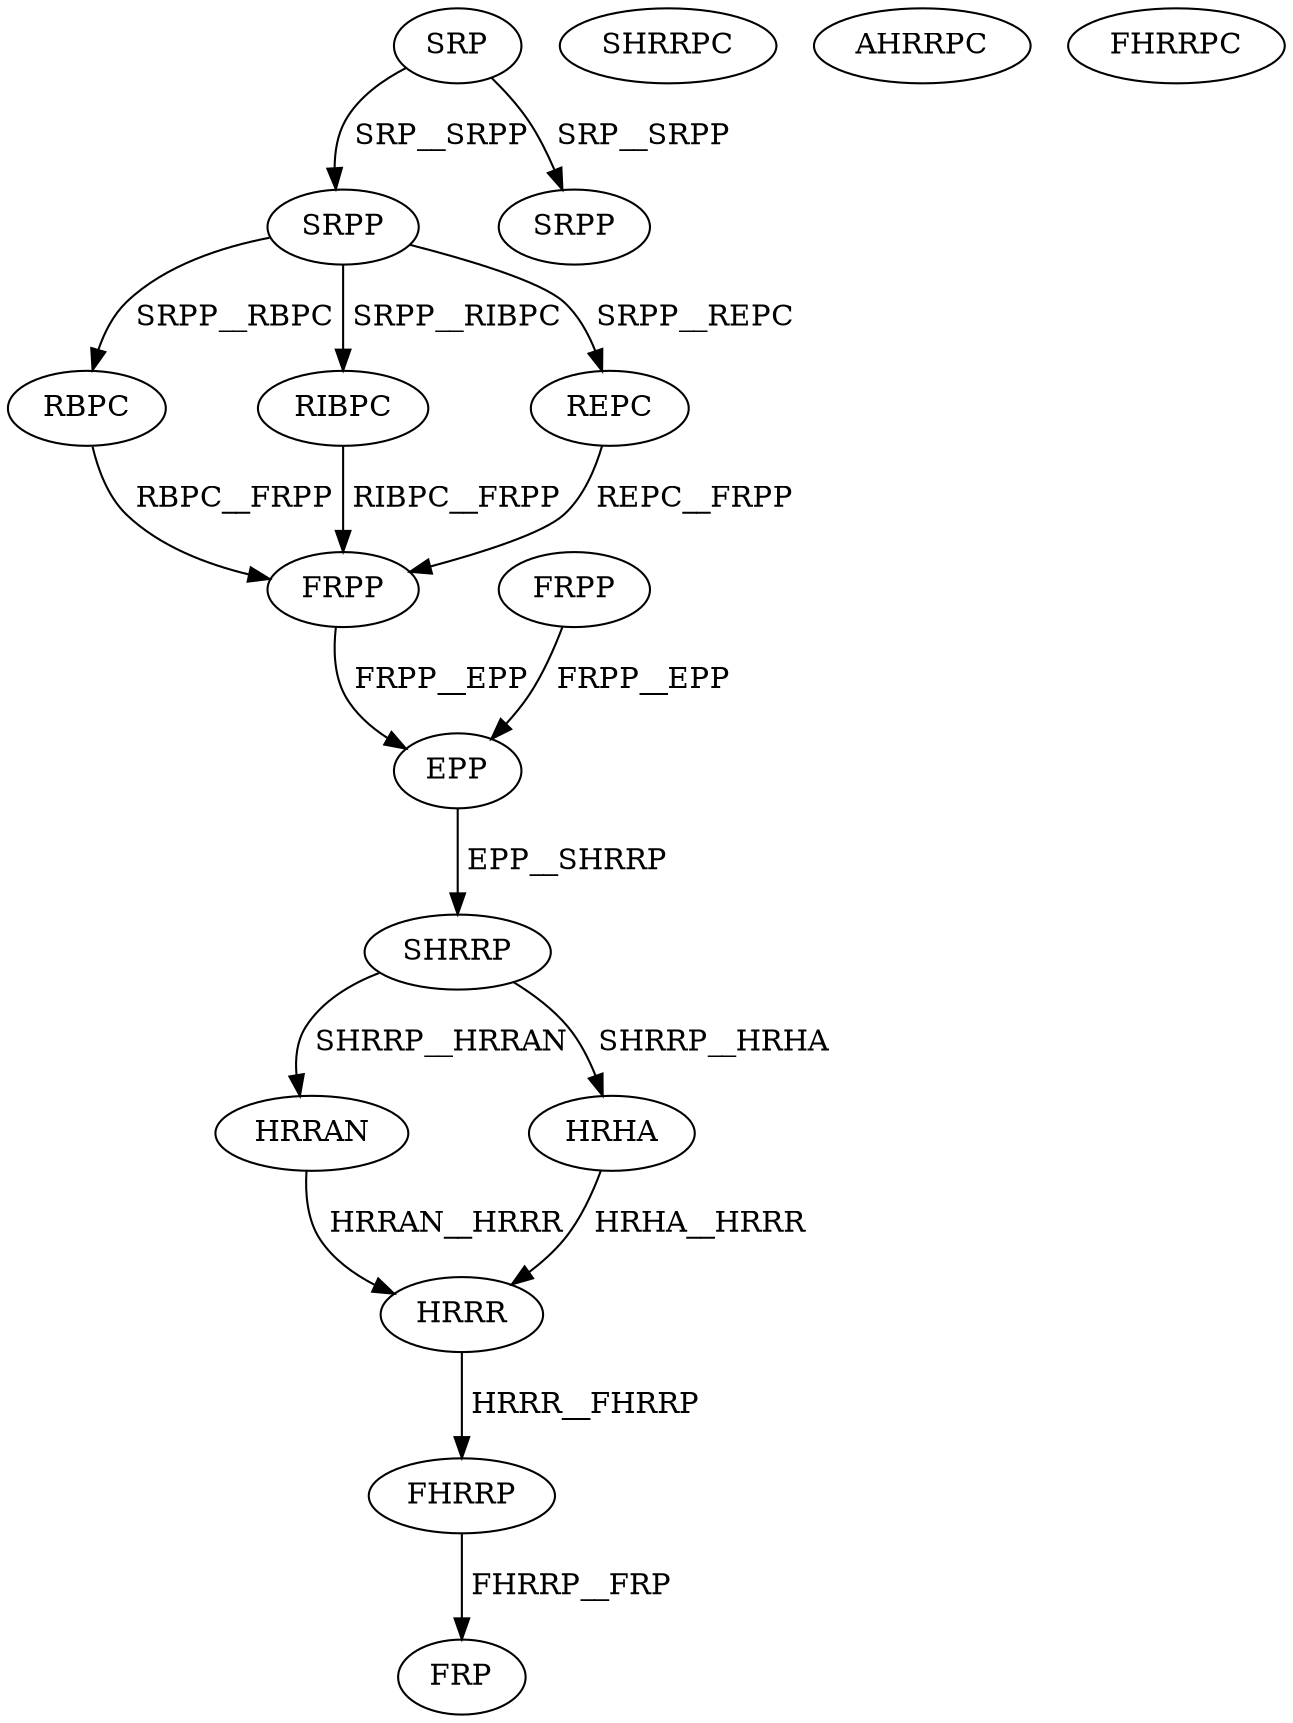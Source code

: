 digraph G { 
1 [label="SRP",color=black,fontcolor=black];
2 [label="SRPP",color=black,fontcolor=black];
3 [label="FRPP",color=black,fontcolor=black];
4 [label="RBPC",color=black,fontcolor=black];
5 [label="RIBPC",color=black,fontcolor=black];
6 [label="REPC",color=black,fontcolor=black];
7 [label="FRPP",color=black,fontcolor=black];
8 [label="SRPP",color=black,fontcolor=black];
9 [label="EPP",color=black,fontcolor=black];
10 [label="SHRRP",color=black,fontcolor=black];
11 [label="SHRRPC",color=black,fontcolor=black];
12 [label="HRRAN",color=black,fontcolor=black];
13 [label="HRHA",color=black,fontcolor=black];
14 [label="AHRRPC",color=black,fontcolor=black];
15 [label="FHRRPC",color=black,fontcolor=black];
16 [label="HRRR",color=black,fontcolor=black];
17 [label="FHRRP",color=black,fontcolor=black];
18 [label="FRP",color=black,fontcolor=black];
1->2[label=" SRP__SRPP",color=black,fontcolor=black];
1->8[label=" SRP__SRPP",color=black,fontcolor=black];
2->4[label=" SRPP__RBPC",color=black,fontcolor=black];
2->5[label=" SRPP__RIBPC",color=black,fontcolor=black];
2->6[label=" SRPP__REPC",color=black,fontcolor=black];
3->9[label=" FRPP__EPP",color=black,fontcolor=black];
4->7[label=" RBPC__FRPP",color=black,fontcolor=black];
5->7[label=" RIBPC__FRPP",color=black,fontcolor=black];
6->7[label=" REPC__FRPP",color=black,fontcolor=black];
7->9[label=" FRPP__EPP",color=black,fontcolor=black];
9->10[label=" EPP__SHRRP",color=black,fontcolor=black];
10->12[label=" SHRRP__HRRAN",color=black,fontcolor=black];
10->13[label=" SHRRP__HRHA",color=black,fontcolor=black];
12->16[label=" HRRAN__HRRR",color=black,fontcolor=black];
13->16[label=" HRHA__HRRR",color=black,fontcolor=black];
16->17[label=" HRRR__FHRRP",color=black,fontcolor=black];
17->18[label=" FHRRP__FRP",color=black,fontcolor=black];
}
